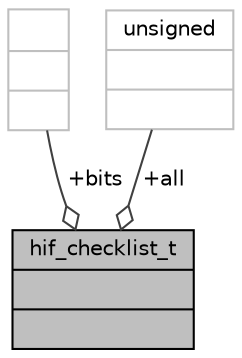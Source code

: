 digraph "hif_checklist_t"
{
 // INTERACTIVE_SVG=YES
  edge [fontname="Helvetica",fontsize="10",labelfontname="Helvetica",labelfontsize="10"];
  node [fontname="Helvetica",fontsize="10",shape=record];
  Node1 [label="{hif_checklist_t\n||}",height=0.2,width=0.4,color="black", fillcolor="grey75", style="filled", fontcolor="black"];
  Node2 -> Node1 [color="grey25",fontsize="10",style="solid",label=" +bits" ,arrowhead="odiamond",fontname="Helvetica"];
  Node2 [label="{\n||}",height=0.2,width=0.4,color="grey75", fillcolor="white", style="filled"];
  Node3 -> Node1 [color="grey25",fontsize="10",style="solid",label=" +all" ,arrowhead="odiamond",fontname="Helvetica"];
  Node3 [label="{unsigned\n||}",height=0.2,width=0.4,color="grey75", fillcolor="white", style="filled"];
}

